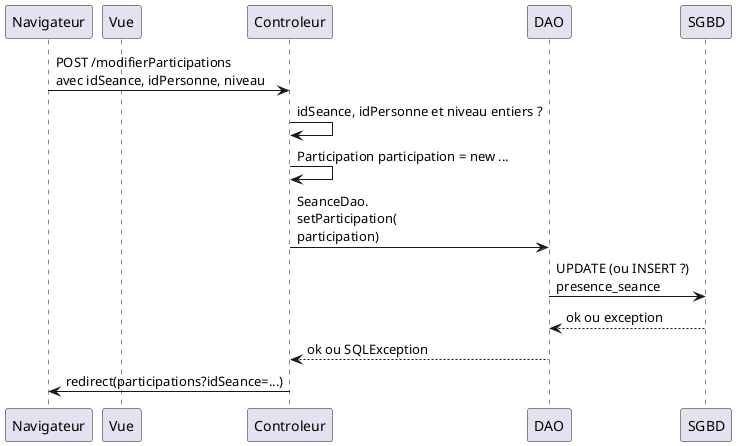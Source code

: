 @startuml

participant Navigateur
participant Vue

Navigateur -> Controleur: POST /modifierParticipations\navec idSeance, idPersonne, niveau
Controleur -> Controleur: idSeance, idPersonne et niveau entiers ?
Controleur -> Controleur: Participation participation = new ...
Controleur -> DAO: SeanceDao.\nsetParticipation(\nparticipation)
DAO -> SGBD: UPDATE (ou INSERT ?)\npresence_seance
SGBD --> DAO: ok ou exception
DAO --> Controleur: ok ou SQLException
Controleur -> Navigateur: redirect(participations?idSeance=...)
@enduml



